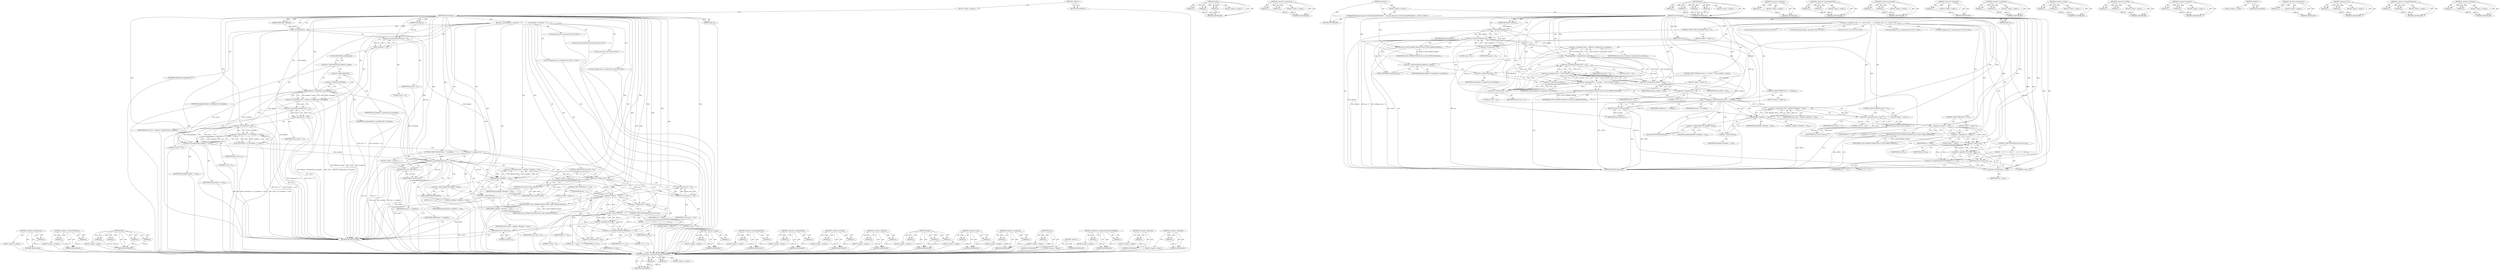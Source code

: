 digraph "&lt;operator&gt;.notEquals" {
vulnerable_195 [label=<(METHOD,&lt;operator&gt;.preIncrement)>];
vulnerable_196 [label=<(PARAM,p1)>];
vulnerable_197 [label=<(BLOCK,&lt;empty&gt;,&lt;empty&gt;)>];
vulnerable_198 [label=<(METHOD_RETURN,ANY)>];
vulnerable_145 [label=<(METHOD,&lt;operator&gt;.indirectFieldAccess)>];
vulnerable_146 [label=<(PARAM,p1)>];
vulnerable_147 [label=<(PARAM,p2)>];
vulnerable_148 [label=<(BLOCK,&lt;empty&gt;,&lt;empty&gt;)>];
vulnerable_149 [label=<(METHOD_RETURN,ANY)>];
vulnerable_169 [label=<(METHOD,Read)>];
vulnerable_170 [label=<(PARAM,p1)>];
vulnerable_171 [label=<(PARAM,p2)>];
vulnerable_172 [label=<(PARAM,p3)>];
vulnerable_173 [label=<(PARAM,p4)>];
vulnerable_174 [label=<(BLOCK,&lt;empty&gt;,&lt;empty&gt;)>];
vulnerable_175 [label=<(METHOD_RETURN,ANY)>];
vulnerable_6 [label=<(METHOD,&lt;global&gt;)<SUB>1</SUB>>];
vulnerable_7 [label=<(BLOCK,&lt;empty&gt;,&lt;empty&gt;)<SUB>1</SUB>>];
vulnerable_8 [label=<(METHOD,GetUIntLength)<SUB>1</SUB>>];
vulnerable_9 [label=<(PARAM,IMkvReader* pReader)<SUB>1</SUB>>];
vulnerable_10 [label=<(PARAM,long long pos)<SUB>1</SUB>>];
vulnerable_11 [label=<(PARAM,long&amp; len)<SUB>2</SUB>>];
vulnerable_12 [label=<(BLOCK,{
  assert(pReader);
  assert(pos &gt;= 0);
 
   l...,{
  assert(pReader);
  assert(pos &gt;= 0);
 
   l...)<SUB>2</SUB>>];
vulnerable_13 [label=<(assert,assert(pReader))<SUB>3</SUB>>];
vulnerable_14 [label=<(IDENTIFIER,pReader,assert(pReader))<SUB>3</SUB>>];
vulnerable_15 [label=<(assert,assert(pos &gt;= 0))<SUB>4</SUB>>];
vulnerable_16 [label=<(&lt;operator&gt;.greaterEqualsThan,pos &gt;= 0)<SUB>4</SUB>>];
vulnerable_17 [label=<(IDENTIFIER,pos,pos &gt;= 0)<SUB>4</SUB>>];
vulnerable_18 [label=<(LITERAL,0,pos &gt;= 0)<SUB>4</SUB>>];
vulnerable_19 [label="<(LOCAL,long long total: long long)<SUB>6</SUB>>"];
vulnerable_20 [label="<(LOCAL,long long available: long long)<SUB>6</SUB>>"];
vulnerable_21 [label="<(LOCAL,int status: int)<SUB>8</SUB>>"];
vulnerable_22 [label=<(&lt;operator&gt;.assignment,status = pReader-&gt;Length(&amp;total, &amp;available))<SUB>8</SUB>>];
vulnerable_23 [label=<(IDENTIFIER,status,status = pReader-&gt;Length(&amp;total, &amp;available))<SUB>8</SUB>>];
vulnerable_24 [label=<(Length,pReader-&gt;Length(&amp;total, &amp;available))<SUB>8</SUB>>];
vulnerable_25 [label=<(&lt;operator&gt;.indirectFieldAccess,pReader-&gt;Length)<SUB>8</SUB>>];
vulnerable_26 [label=<(IDENTIFIER,pReader,pReader-&gt;Length(&amp;total, &amp;available))<SUB>8</SUB>>];
vulnerable_27 [label=<(FIELD_IDENTIFIER,Length,Length)<SUB>8</SUB>>];
vulnerable_28 [label=<(&lt;operator&gt;.addressOf,&amp;total)<SUB>8</SUB>>];
vulnerable_29 [label=<(IDENTIFIER,total,pReader-&gt;Length(&amp;total, &amp;available))<SUB>8</SUB>>];
vulnerable_30 [label=<(&lt;operator&gt;.addressOf,&amp;available)<SUB>8</SUB>>];
vulnerable_31 [label=<(IDENTIFIER,available,pReader-&gt;Length(&amp;total, &amp;available))<SUB>8</SUB>>];
vulnerable_32 [label=<(assert,assert(status &gt;= 0))<SUB>9</SUB>>];
vulnerable_33 [label=<(&lt;operator&gt;.greaterEqualsThan,status &gt;= 0)<SUB>9</SUB>>];
vulnerable_34 [label=<(IDENTIFIER,status,status &gt;= 0)<SUB>9</SUB>>];
vulnerable_35 [label=<(LITERAL,0,status &gt;= 0)<SUB>9</SUB>>];
vulnerable_36 [label=<(assert,assert((total &lt; 0) || (available &lt;= total)))<SUB>10</SUB>>];
vulnerable_37 [label=<(&lt;operator&gt;.logicalOr,(total &lt; 0) || (available &lt;= total))<SUB>10</SUB>>];
vulnerable_38 [label=<(&lt;operator&gt;.lessThan,total &lt; 0)<SUB>10</SUB>>];
vulnerable_39 [label=<(IDENTIFIER,total,total &lt; 0)<SUB>10</SUB>>];
vulnerable_40 [label=<(LITERAL,0,total &lt; 0)<SUB>10</SUB>>];
vulnerable_41 [label=<(&lt;operator&gt;.lessEqualsThan,available &lt;= total)<SUB>10</SUB>>];
vulnerable_42 [label=<(IDENTIFIER,available,available &lt;= total)<SUB>10</SUB>>];
vulnerable_43 [label=<(IDENTIFIER,total,available &lt;= total)<SUB>10</SUB>>];
vulnerable_44 [label=<(&lt;operator&gt;.assignment,len = 1)<SUB>12</SUB>>];
vulnerable_45 [label=<(IDENTIFIER,len,len = 1)<SUB>12</SUB>>];
vulnerable_46 [label=<(LITERAL,1,len = 1)<SUB>12</SUB>>];
vulnerable_47 [label=<(CONTROL_STRUCTURE,IF,if (pos &gt;= available))<SUB>14</SUB>>];
vulnerable_48 [label=<(&lt;operator&gt;.greaterEqualsThan,pos &gt;= available)<SUB>14</SUB>>];
vulnerable_49 [label=<(IDENTIFIER,pos,pos &gt;= available)<SUB>14</SUB>>];
vulnerable_50 [label=<(IDENTIFIER,available,pos &gt;= available)<SUB>14</SUB>>];
vulnerable_51 [label=<(BLOCK,&lt;empty&gt;,&lt;empty&gt;)<SUB>15</SUB>>];
vulnerable_52 [label=<(RETURN,return pos;,return pos;)<SUB>15</SUB>>];
vulnerable_53 [label=<(IDENTIFIER,pos,return pos;)<SUB>15</SUB>>];
vulnerable_54 [label="<(LOCAL,unsigned char b: unsigned char)<SUB>17</SUB>>"];
vulnerable_55 [label=<(&lt;operator&gt;.assignment,status = pReader-&gt;Read(pos, 1, &amp;b))<SUB>20</SUB>>];
vulnerable_56 [label=<(IDENTIFIER,status,status = pReader-&gt;Read(pos, 1, &amp;b))<SUB>20</SUB>>];
vulnerable_57 [label=<(Read,pReader-&gt;Read(pos, 1, &amp;b))<SUB>20</SUB>>];
vulnerable_58 [label=<(&lt;operator&gt;.indirectFieldAccess,pReader-&gt;Read)<SUB>20</SUB>>];
vulnerable_59 [label=<(IDENTIFIER,pReader,pReader-&gt;Read(pos, 1, &amp;b))<SUB>20</SUB>>];
vulnerable_60 [label=<(FIELD_IDENTIFIER,Read,Read)<SUB>20</SUB>>];
vulnerable_61 [label=<(IDENTIFIER,pos,pReader-&gt;Read(pos, 1, &amp;b))<SUB>20</SUB>>];
vulnerable_62 [label=<(LITERAL,1,pReader-&gt;Read(pos, 1, &amp;b))<SUB>20</SUB>>];
vulnerable_63 [label=<(&lt;operator&gt;.addressOf,&amp;b)<SUB>20</SUB>>];
vulnerable_64 [label=<(IDENTIFIER,b,pReader-&gt;Read(pos, 1, &amp;b))<SUB>20</SUB>>];
vulnerable_65 [label=<(CONTROL_STRUCTURE,IF,if (status &lt; 0))<SUB>22</SUB>>];
vulnerable_66 [label=<(&lt;operator&gt;.lessThan,status &lt; 0)<SUB>22</SUB>>];
vulnerable_67 [label=<(IDENTIFIER,status,status &lt; 0)<SUB>22</SUB>>];
vulnerable_68 [label=<(LITERAL,0,status &lt; 0)<SUB>22</SUB>>];
vulnerable_69 [label=<(BLOCK,&lt;empty&gt;,&lt;empty&gt;)<SUB>23</SUB>>];
vulnerable_70 [label=<(RETURN,return status;,return status;)<SUB>23</SUB>>];
vulnerable_71 [label=<(IDENTIFIER,status,return status;)<SUB>23</SUB>>];
vulnerable_72 [label=<(assert,assert(status == 0))<SUB>25</SUB>>];
vulnerable_73 [label=<(&lt;operator&gt;.equals,status == 0)<SUB>25</SUB>>];
vulnerable_74 [label=<(IDENTIFIER,status,status == 0)<SUB>25</SUB>>];
vulnerable_75 [label=<(LITERAL,0,status == 0)<SUB>25</SUB>>];
vulnerable_76 [label=<(CONTROL_STRUCTURE,IF,if (b == 0))<SUB>26</SUB>>];
vulnerable_77 [label=<(&lt;operator&gt;.equals,b == 0)<SUB>26</SUB>>];
vulnerable_78 [label=<(IDENTIFIER,b,b == 0)<SUB>26</SUB>>];
vulnerable_79 [label=<(LITERAL,0,b == 0)<SUB>26</SUB>>];
vulnerable_80 [label=<(BLOCK,&lt;empty&gt;,&lt;empty&gt;)<SUB>27</SUB>>];
vulnerable_81 [label=<(RETURN,return E_FILE_FORMAT_INVALID;,return E_FILE_FORMAT_INVALID;)<SUB>27</SUB>>];
vulnerable_82 [label=<(IDENTIFIER,E_FILE_FORMAT_INVALID,return E_FILE_FORMAT_INVALID;)<SUB>27</SUB>>];
vulnerable_83 [label="<(LOCAL,unsigned char m: unsigned char)<SUB>29</SUB>>"];
vulnerable_84 [label=<(&lt;operator&gt;.assignment,m = 0x80)<SUB>29</SUB>>];
vulnerable_85 [label=<(IDENTIFIER,m,m = 0x80)<SUB>29</SUB>>];
vulnerable_86 [label=<(LITERAL,0x80,m = 0x80)<SUB>29</SUB>>];
vulnerable_87 [label=<(CONTROL_STRUCTURE,WHILE,while (!(b &amp; m)))<SUB>31</SUB>>];
vulnerable_88 [label=<(&lt;operator&gt;.logicalNot,!(b &amp; m))<SUB>31</SUB>>];
vulnerable_89 [label=<(&lt;operator&gt;.and,b &amp; m)<SUB>31</SUB>>];
vulnerable_90 [label=<(IDENTIFIER,b,b &amp; m)<SUB>31</SUB>>];
vulnerable_91 [label=<(IDENTIFIER,m,b &amp; m)<SUB>31</SUB>>];
vulnerable_92 [label=<(BLOCK,{
    m &gt;&gt;= 1;
 ++len;
 },{
    m &gt;&gt;= 1;
 ++len;
 })<SUB>31</SUB>>];
vulnerable_93 [label=<(&lt;operators&gt;.assignmentArithmeticShiftRight,m &gt;&gt;= 1)<SUB>32</SUB>>];
vulnerable_94 [label=<(IDENTIFIER,m,m &gt;&gt;= 1)<SUB>32</SUB>>];
vulnerable_95 [label=<(LITERAL,1,m &gt;&gt;= 1)<SUB>32</SUB>>];
vulnerable_96 [label=<(&lt;operator&gt;.preIncrement,++len)<SUB>33</SUB>>];
vulnerable_97 [label=<(IDENTIFIER,len,++len)<SUB>33</SUB>>];
vulnerable_98 [label=<(RETURN,return 0;,return 0;)<SUB>36</SUB>>];
vulnerable_99 [label=<(LITERAL,0,return 0;)<SUB>36</SUB>>];
vulnerable_100 [label=<(METHOD_RETURN,long long)<SUB>1</SUB>>];
vulnerable_102 [label=<(METHOD_RETURN,ANY)<SUB>1</SUB>>];
vulnerable_176 [label=<(METHOD,&lt;operator&gt;.equals)>];
vulnerable_177 [label=<(PARAM,p1)>];
vulnerable_178 [label=<(PARAM,p2)>];
vulnerable_179 [label=<(BLOCK,&lt;empty&gt;,&lt;empty&gt;)>];
vulnerable_180 [label=<(METHOD_RETURN,ANY)>];
vulnerable_129 [label=<(METHOD,&lt;operator&gt;.greaterEqualsThan)>];
vulnerable_130 [label=<(PARAM,p1)>];
vulnerable_131 [label=<(PARAM,p2)>];
vulnerable_132 [label=<(BLOCK,&lt;empty&gt;,&lt;empty&gt;)>];
vulnerable_133 [label=<(METHOD_RETURN,ANY)>];
vulnerable_164 [label=<(METHOD,&lt;operator&gt;.lessEqualsThan)>];
vulnerable_165 [label=<(PARAM,p1)>];
vulnerable_166 [label=<(PARAM,p2)>];
vulnerable_167 [label=<(BLOCK,&lt;empty&gt;,&lt;empty&gt;)>];
vulnerable_168 [label=<(METHOD_RETURN,ANY)>];
vulnerable_159 [label=<(METHOD,&lt;operator&gt;.lessThan)>];
vulnerable_160 [label=<(PARAM,p1)>];
vulnerable_161 [label=<(PARAM,p2)>];
vulnerable_162 [label=<(BLOCK,&lt;empty&gt;,&lt;empty&gt;)>];
vulnerable_163 [label=<(METHOD_RETURN,ANY)>];
vulnerable_154 [label=<(METHOD,&lt;operator&gt;.logicalOr)>];
vulnerable_155 [label=<(PARAM,p1)>];
vulnerable_156 [label=<(PARAM,p2)>];
vulnerable_157 [label=<(BLOCK,&lt;empty&gt;,&lt;empty&gt;)>];
vulnerable_158 [label=<(METHOD_RETURN,ANY)>];
vulnerable_139 [label=<(METHOD,Length)>];
vulnerable_140 [label=<(PARAM,p1)>];
vulnerable_141 [label=<(PARAM,p2)>];
vulnerable_142 [label=<(PARAM,p3)>];
vulnerable_143 [label=<(BLOCK,&lt;empty&gt;,&lt;empty&gt;)>];
vulnerable_144 [label=<(METHOD_RETURN,ANY)>];
vulnerable_185 [label=<(METHOD,&lt;operator&gt;.and)>];
vulnerable_186 [label=<(PARAM,p1)>];
vulnerable_187 [label=<(PARAM,p2)>];
vulnerable_188 [label=<(BLOCK,&lt;empty&gt;,&lt;empty&gt;)>];
vulnerable_189 [label=<(METHOD_RETURN,ANY)>];
vulnerable_134 [label=<(METHOD,&lt;operator&gt;.assignment)>];
vulnerable_135 [label=<(PARAM,p1)>];
vulnerable_136 [label=<(PARAM,p2)>];
vulnerable_137 [label=<(BLOCK,&lt;empty&gt;,&lt;empty&gt;)>];
vulnerable_138 [label=<(METHOD_RETURN,ANY)>];
vulnerable_125 [label=<(METHOD,assert)>];
vulnerable_126 [label=<(PARAM,p1)>];
vulnerable_127 [label=<(BLOCK,&lt;empty&gt;,&lt;empty&gt;)>];
vulnerable_128 [label=<(METHOD_RETURN,ANY)>];
vulnerable_119 [label=<(METHOD,&lt;global&gt;)<SUB>1</SUB>>];
vulnerable_120 [label=<(BLOCK,&lt;empty&gt;,&lt;empty&gt;)>];
vulnerable_121 [label=<(METHOD_RETURN,ANY)>];
vulnerable_190 [label=<(METHOD,&lt;operators&gt;.assignmentArithmeticShiftRight)>];
vulnerable_191 [label=<(PARAM,p1)>];
vulnerable_192 [label=<(PARAM,p2)>];
vulnerable_193 [label=<(BLOCK,&lt;empty&gt;,&lt;empty&gt;)>];
vulnerable_194 [label=<(METHOD_RETURN,ANY)>];
vulnerable_150 [label=<(METHOD,&lt;operator&gt;.addressOf)>];
vulnerable_151 [label=<(PARAM,p1)>];
vulnerable_152 [label=<(BLOCK,&lt;empty&gt;,&lt;empty&gt;)>];
vulnerable_153 [label=<(METHOD_RETURN,ANY)>];
vulnerable_181 [label=<(METHOD,&lt;operator&gt;.logicalNot)>];
vulnerable_182 [label=<(PARAM,p1)>];
vulnerable_183 [label=<(BLOCK,&lt;empty&gt;,&lt;empty&gt;)>];
vulnerable_184 [label=<(METHOD_RETURN,ANY)>];
fixed_200 [label=<(METHOD,&lt;operators&gt;.assignmentArithmeticShiftRight)>];
fixed_201 [label=<(PARAM,p1)>];
fixed_202 [label=<(PARAM,p2)>];
fixed_203 [label=<(BLOCK,&lt;empty&gt;,&lt;empty&gt;)>];
fixed_204 [label=<(METHOD_RETURN,ANY)>];
fixed_148 [label=<(METHOD,Length)>];
fixed_149 [label=<(PARAM,p1)>];
fixed_150 [label=<(PARAM,p2)>];
fixed_151 [label=<(PARAM,p3)>];
fixed_152 [label=<(BLOCK,&lt;empty&gt;,&lt;empty&gt;)>];
fixed_153 [label=<(METHOD_RETURN,ANY)>];
fixed_173 [label=<(METHOD,&lt;operator&gt;.greaterThan)>];
fixed_174 [label=<(PARAM,p1)>];
fixed_175 [label=<(PARAM,p2)>];
fixed_176 [label=<(BLOCK,&lt;empty&gt;,&lt;empty&gt;)>];
fixed_177 [label=<(METHOD_RETURN,ANY)>];
fixed_6 [label=<(METHOD,&lt;global&gt;)<SUB>1</SUB>>];
fixed_7 [label=<(BLOCK,&lt;empty&gt;,&lt;empty&gt;)<SUB>1</SUB>>];
fixed_8 [label="<(UNKNOWN,long long mkvparser::GetUIntLength(IMkvReader* ...,long long mkvparser::GetUIntLength(IMkvReader* ...)<SUB>1</SUB>>"];
fixed_9 [label=<(METHOD,GetUIntLength)<SUB>12</SUB>>];
fixed_10 [label=<(PARAM,IMkvReader* pReader)<SUB>12</SUB>>];
fixed_11 [label=<(PARAM,long long pos)<SUB>12</SUB>>];
fixed_12 [label=<(PARAM,long&amp; len)<SUB>12</SUB>>];
fixed_13 [label=<(BLOCK,{
  if (!pReader || pos &lt; 0)
    return E_FILE_...,{
  if (!pReader || pos &lt; 0)
    return E_FILE_...)<SUB>12</SUB>>];
fixed_14 [label=<(CONTROL_STRUCTURE,IF,if (!pReader || pos &lt; 0))<SUB>13</SUB>>];
fixed_15 [label=<(&lt;operator&gt;.logicalOr,!pReader || pos &lt; 0)<SUB>13</SUB>>];
fixed_16 [label=<(&lt;operator&gt;.logicalNot,!pReader)<SUB>13</SUB>>];
fixed_17 [label=<(IDENTIFIER,pReader,!pReader)<SUB>13</SUB>>];
fixed_18 [label=<(&lt;operator&gt;.lessThan,pos &lt; 0)<SUB>13</SUB>>];
fixed_19 [label=<(IDENTIFIER,pos,pos &lt; 0)<SUB>13</SUB>>];
fixed_20 [label=<(LITERAL,0,pos &lt; 0)<SUB>13</SUB>>];
fixed_21 [label=<(BLOCK,&lt;empty&gt;,&lt;empty&gt;)<SUB>14</SUB>>];
fixed_22 [label=<(RETURN,return E_FILE_FORMAT_INVALID;,return E_FILE_FORMAT_INVALID;)<SUB>14</SUB>>];
fixed_23 [label=<(IDENTIFIER,E_FILE_FORMAT_INVALID,return E_FILE_FORMAT_INVALID;)<SUB>14</SUB>>];
fixed_24 [label="<(LOCAL,long long total: long long)<SUB>16</SUB>>"];
fixed_25 [label="<(LOCAL,long long available: long long)<SUB>16</SUB>>"];
fixed_26 [label="<(LOCAL,int status: int)<SUB>18</SUB>>"];
fixed_27 [label=<(&lt;operator&gt;.assignment,status = pReader-&gt;Length(&amp;total, &amp;available))<SUB>18</SUB>>];
fixed_28 [label=<(IDENTIFIER,status,status = pReader-&gt;Length(&amp;total, &amp;available))<SUB>18</SUB>>];
fixed_29 [label=<(Length,pReader-&gt;Length(&amp;total, &amp;available))<SUB>18</SUB>>];
fixed_30 [label=<(&lt;operator&gt;.indirectFieldAccess,pReader-&gt;Length)<SUB>18</SUB>>];
fixed_31 [label=<(IDENTIFIER,pReader,pReader-&gt;Length(&amp;total, &amp;available))<SUB>18</SUB>>];
fixed_32 [label=<(FIELD_IDENTIFIER,Length,Length)<SUB>18</SUB>>];
fixed_33 [label=<(&lt;operator&gt;.addressOf,&amp;total)<SUB>18</SUB>>];
fixed_34 [label=<(IDENTIFIER,total,pReader-&gt;Length(&amp;total, &amp;available))<SUB>18</SUB>>];
fixed_35 [label=<(&lt;operator&gt;.addressOf,&amp;available)<SUB>18</SUB>>];
fixed_36 [label=<(IDENTIFIER,available,pReader-&gt;Length(&amp;total, &amp;available))<SUB>18</SUB>>];
fixed_37 [label=<(CONTROL_STRUCTURE,IF,if (status &lt; 0 || (total &gt;= 0 &amp;&amp; available &gt; total)))<SUB>19</SUB>>];
fixed_38 [label=<(&lt;operator&gt;.logicalOr,status &lt; 0 || (total &gt;= 0 &amp;&amp; available &gt; total))<SUB>19</SUB>>];
fixed_39 [label=<(&lt;operator&gt;.lessThan,status &lt; 0)<SUB>19</SUB>>];
fixed_40 [label=<(IDENTIFIER,status,status &lt; 0)<SUB>19</SUB>>];
fixed_41 [label=<(LITERAL,0,status &lt; 0)<SUB>19</SUB>>];
fixed_42 [label=<(&lt;operator&gt;.logicalAnd,total &gt;= 0 &amp;&amp; available &gt; total)<SUB>19</SUB>>];
fixed_43 [label=<(&lt;operator&gt;.greaterEqualsThan,total &gt;= 0)<SUB>19</SUB>>];
fixed_44 [label=<(IDENTIFIER,total,total &gt;= 0)<SUB>19</SUB>>];
fixed_45 [label=<(LITERAL,0,total &gt;= 0)<SUB>19</SUB>>];
fixed_46 [label=<(&lt;operator&gt;.greaterThan,available &gt; total)<SUB>19</SUB>>];
fixed_47 [label=<(IDENTIFIER,available,available &gt; total)<SUB>19</SUB>>];
fixed_48 [label=<(IDENTIFIER,total,available &gt; total)<SUB>19</SUB>>];
fixed_49 [label=<(BLOCK,&lt;empty&gt;,&lt;empty&gt;)<SUB>20</SUB>>];
fixed_50 [label=<(RETURN,return E_FILE_FORMAT_INVALID;,return E_FILE_FORMAT_INVALID;)<SUB>20</SUB>>];
fixed_51 [label=<(IDENTIFIER,E_FILE_FORMAT_INVALID,return E_FILE_FORMAT_INVALID;)<SUB>20</SUB>>];
fixed_52 [label=<(&lt;operator&gt;.assignment,len = 1)<SUB>22</SUB>>];
fixed_53 [label=<(IDENTIFIER,len,len = 1)<SUB>22</SUB>>];
fixed_54 [label=<(LITERAL,1,len = 1)<SUB>22</SUB>>];
fixed_55 [label=<(CONTROL_STRUCTURE,IF,if (pos &gt;= available))<SUB>24</SUB>>];
fixed_56 [label=<(&lt;operator&gt;.greaterEqualsThan,pos &gt;= available)<SUB>24</SUB>>];
fixed_57 [label=<(IDENTIFIER,pos,pos &gt;= available)<SUB>24</SUB>>];
fixed_58 [label=<(IDENTIFIER,available,pos &gt;= available)<SUB>24</SUB>>];
fixed_59 [label=<(BLOCK,&lt;empty&gt;,&lt;empty&gt;)<SUB>25</SUB>>];
fixed_60 [label=<(RETURN,return pos;,return pos;)<SUB>25</SUB>>];
fixed_61 [label=<(IDENTIFIER,pos,return pos;)<SUB>25</SUB>>];
fixed_62 [label="<(LOCAL,unsigned char b: unsigned char)<SUB>27</SUB>>"];
fixed_63 [label=<(&lt;operator&gt;.assignment,status = pReader-&gt;Read(pos, 1, &amp;b))<SUB>30</SUB>>];
fixed_64 [label=<(IDENTIFIER,status,status = pReader-&gt;Read(pos, 1, &amp;b))<SUB>30</SUB>>];
fixed_65 [label=<(Read,pReader-&gt;Read(pos, 1, &amp;b))<SUB>30</SUB>>];
fixed_66 [label=<(&lt;operator&gt;.indirectFieldAccess,pReader-&gt;Read)<SUB>30</SUB>>];
fixed_67 [label=<(IDENTIFIER,pReader,pReader-&gt;Read(pos, 1, &amp;b))<SUB>30</SUB>>];
fixed_68 [label=<(FIELD_IDENTIFIER,Read,Read)<SUB>30</SUB>>];
fixed_69 [label=<(IDENTIFIER,pos,pReader-&gt;Read(pos, 1, &amp;b))<SUB>30</SUB>>];
fixed_70 [label=<(LITERAL,1,pReader-&gt;Read(pos, 1, &amp;b))<SUB>30</SUB>>];
fixed_71 [label=<(&lt;operator&gt;.addressOf,&amp;b)<SUB>30</SUB>>];
fixed_72 [label=<(IDENTIFIER,b,pReader-&gt;Read(pos, 1, &amp;b))<SUB>30</SUB>>];
fixed_73 [label=<(CONTROL_STRUCTURE,IF,if (status != 0))<SUB>32</SUB>>];
fixed_74 [label=<(&lt;operator&gt;.notEquals,status != 0)<SUB>32</SUB>>];
fixed_75 [label=<(IDENTIFIER,status,status != 0)<SUB>32</SUB>>];
fixed_76 [label=<(LITERAL,0,status != 0)<SUB>32</SUB>>];
fixed_77 [label=<(BLOCK,&lt;empty&gt;,&lt;empty&gt;)<SUB>33</SUB>>];
fixed_78 [label=<(RETURN,return status;,return status;)<SUB>33</SUB>>];
fixed_79 [label=<(IDENTIFIER,status,return status;)<SUB>33</SUB>>];
fixed_80 [label=<(CONTROL_STRUCTURE,IF,if (b == 0))<SUB>35</SUB>>];
fixed_81 [label=<(&lt;operator&gt;.equals,b == 0)<SUB>35</SUB>>];
fixed_82 [label=<(IDENTIFIER,b,b == 0)<SUB>35</SUB>>];
fixed_83 [label=<(LITERAL,0,b == 0)<SUB>35</SUB>>];
fixed_84 [label=<(BLOCK,&lt;empty&gt;,&lt;empty&gt;)<SUB>36</SUB>>];
fixed_85 [label=<(RETURN,return E_FILE_FORMAT_INVALID;,return E_FILE_FORMAT_INVALID;)<SUB>36</SUB>>];
fixed_86 [label=<(IDENTIFIER,E_FILE_FORMAT_INVALID,return E_FILE_FORMAT_INVALID;)<SUB>36</SUB>>];
fixed_87 [label="<(LOCAL,unsigned char m: unsigned char)<SUB>38</SUB>>"];
fixed_88 [label=<(&lt;operator&gt;.assignment,m = 0x80)<SUB>38</SUB>>];
fixed_89 [label=<(IDENTIFIER,m,m = 0x80)<SUB>38</SUB>>];
fixed_90 [label=<(LITERAL,0x80,m = 0x80)<SUB>38</SUB>>];
fixed_91 [label=<(CONTROL_STRUCTURE,WHILE,while (!(b &amp; m)))<SUB>40</SUB>>];
fixed_92 [label=<(&lt;operator&gt;.logicalNot,!(b &amp; m))<SUB>40</SUB>>];
fixed_93 [label=<(&lt;operator&gt;.and,b &amp; m)<SUB>40</SUB>>];
fixed_94 [label=<(IDENTIFIER,b,b &amp; m)<SUB>40</SUB>>];
fixed_95 [label=<(IDENTIFIER,m,b &amp; m)<SUB>40</SUB>>];
fixed_96 [label=<(BLOCK,{
    m &gt;&gt;= 1;
 ++len;
 },{
    m &gt;&gt;= 1;
 ++len;
 })<SUB>40</SUB>>];
fixed_97 [label=<(&lt;operators&gt;.assignmentArithmeticShiftRight,m &gt;&gt;= 1)<SUB>41</SUB>>];
fixed_98 [label=<(IDENTIFIER,m,m &gt;&gt;= 1)<SUB>41</SUB>>];
fixed_99 [label=<(LITERAL,1,m &gt;&gt;= 1)<SUB>41</SUB>>];
fixed_100 [label=<(&lt;operator&gt;.preIncrement,++len)<SUB>42</SUB>>];
fixed_101 [label=<(IDENTIFIER,len,++len)<SUB>42</SUB>>];
fixed_102 [label=<(RETURN,return 0;,return 0;)<SUB>45</SUB>>];
fixed_103 [label=<(LITERAL,0,return 0;)<SUB>45</SUB>>];
fixed_104 [label=<(METHOD_RETURN,long long)<SUB>12</SUB>>];
fixed_106 [label=<(METHOD_RETURN,ANY)<SUB>1</SUB>>];
fixed_178 [label=<(METHOD,Read)>];
fixed_179 [label=<(PARAM,p1)>];
fixed_180 [label=<(PARAM,p2)>];
fixed_181 [label=<(PARAM,p3)>];
fixed_182 [label=<(PARAM,p4)>];
fixed_183 [label=<(BLOCK,&lt;empty&gt;,&lt;empty&gt;)>];
fixed_184 [label=<(METHOD_RETURN,ANY)>];
fixed_134 [label=<(METHOD,&lt;operator&gt;.logicalNot)>];
fixed_135 [label=<(PARAM,p1)>];
fixed_136 [label=<(BLOCK,&lt;empty&gt;,&lt;empty&gt;)>];
fixed_137 [label=<(METHOD_RETURN,ANY)>];
fixed_168 [label=<(METHOD,&lt;operator&gt;.greaterEqualsThan)>];
fixed_169 [label=<(PARAM,p1)>];
fixed_170 [label=<(PARAM,p2)>];
fixed_171 [label=<(BLOCK,&lt;empty&gt;,&lt;empty&gt;)>];
fixed_172 [label=<(METHOD_RETURN,ANY)>];
fixed_163 [label=<(METHOD,&lt;operator&gt;.logicalAnd)>];
fixed_164 [label=<(PARAM,p1)>];
fixed_165 [label=<(PARAM,p2)>];
fixed_166 [label=<(BLOCK,&lt;empty&gt;,&lt;empty&gt;)>];
fixed_167 [label=<(METHOD_RETURN,ANY)>];
fixed_159 [label=<(METHOD,&lt;operator&gt;.addressOf)>];
fixed_160 [label=<(PARAM,p1)>];
fixed_161 [label=<(BLOCK,&lt;empty&gt;,&lt;empty&gt;)>];
fixed_162 [label=<(METHOD_RETURN,ANY)>];
fixed_143 [label=<(METHOD,&lt;operator&gt;.assignment)>];
fixed_144 [label=<(PARAM,p1)>];
fixed_145 [label=<(PARAM,p2)>];
fixed_146 [label=<(BLOCK,&lt;empty&gt;,&lt;empty&gt;)>];
fixed_147 [label=<(METHOD_RETURN,ANY)>];
fixed_190 [label=<(METHOD,&lt;operator&gt;.equals)>];
fixed_191 [label=<(PARAM,p1)>];
fixed_192 [label=<(PARAM,p2)>];
fixed_193 [label=<(BLOCK,&lt;empty&gt;,&lt;empty&gt;)>];
fixed_194 [label=<(METHOD_RETURN,ANY)>];
fixed_138 [label=<(METHOD,&lt;operator&gt;.lessThan)>];
fixed_139 [label=<(PARAM,p1)>];
fixed_140 [label=<(PARAM,p2)>];
fixed_141 [label=<(BLOCK,&lt;empty&gt;,&lt;empty&gt;)>];
fixed_142 [label=<(METHOD_RETURN,ANY)>];
fixed_129 [label=<(METHOD,&lt;operator&gt;.logicalOr)>];
fixed_130 [label=<(PARAM,p1)>];
fixed_131 [label=<(PARAM,p2)>];
fixed_132 [label=<(BLOCK,&lt;empty&gt;,&lt;empty&gt;)>];
fixed_133 [label=<(METHOD_RETURN,ANY)>];
fixed_123 [label=<(METHOD,&lt;global&gt;)<SUB>1</SUB>>];
fixed_124 [label=<(BLOCK,&lt;empty&gt;,&lt;empty&gt;)>];
fixed_125 [label=<(METHOD_RETURN,ANY)>];
fixed_205 [label=<(METHOD,&lt;operator&gt;.preIncrement)>];
fixed_206 [label=<(PARAM,p1)>];
fixed_207 [label=<(BLOCK,&lt;empty&gt;,&lt;empty&gt;)>];
fixed_208 [label=<(METHOD_RETURN,ANY)>];
fixed_195 [label=<(METHOD,&lt;operator&gt;.and)>];
fixed_196 [label=<(PARAM,p1)>];
fixed_197 [label=<(PARAM,p2)>];
fixed_198 [label=<(BLOCK,&lt;empty&gt;,&lt;empty&gt;)>];
fixed_199 [label=<(METHOD_RETURN,ANY)>];
fixed_154 [label=<(METHOD,&lt;operator&gt;.indirectFieldAccess)>];
fixed_155 [label=<(PARAM,p1)>];
fixed_156 [label=<(PARAM,p2)>];
fixed_157 [label=<(BLOCK,&lt;empty&gt;,&lt;empty&gt;)>];
fixed_158 [label=<(METHOD_RETURN,ANY)>];
fixed_185 [label=<(METHOD,&lt;operator&gt;.notEquals)>];
fixed_186 [label=<(PARAM,p1)>];
fixed_187 [label=<(PARAM,p2)>];
fixed_188 [label=<(BLOCK,&lt;empty&gt;,&lt;empty&gt;)>];
fixed_189 [label=<(METHOD_RETURN,ANY)>];
vulnerable_195 -> vulnerable_196  [key=0, label="AST: "];
vulnerable_195 -> vulnerable_196  [key=1, label="DDG: "];
vulnerable_195 -> vulnerable_197  [key=0, label="AST: "];
vulnerable_195 -> vulnerable_198  [key=0, label="AST: "];
vulnerable_195 -> vulnerable_198  [key=1, label="CFG: "];
vulnerable_196 -> vulnerable_198  [key=0, label="DDG: p1"];
vulnerable_197 -> fixed_200  [key=0];
vulnerable_198 -> fixed_200  [key=0];
vulnerable_145 -> vulnerable_146  [key=0, label="AST: "];
vulnerable_145 -> vulnerable_146  [key=1, label="DDG: "];
vulnerable_145 -> vulnerable_148  [key=0, label="AST: "];
vulnerable_145 -> vulnerable_147  [key=0, label="AST: "];
vulnerable_145 -> vulnerable_147  [key=1, label="DDG: "];
vulnerable_145 -> vulnerable_149  [key=0, label="AST: "];
vulnerable_145 -> vulnerable_149  [key=1, label="CFG: "];
vulnerable_146 -> vulnerable_149  [key=0, label="DDG: p1"];
vulnerable_147 -> vulnerable_149  [key=0, label="DDG: p2"];
vulnerable_148 -> fixed_200  [key=0];
vulnerable_149 -> fixed_200  [key=0];
vulnerable_169 -> vulnerable_170  [key=0, label="AST: "];
vulnerable_169 -> vulnerable_170  [key=1, label="DDG: "];
vulnerable_169 -> vulnerable_174  [key=0, label="AST: "];
vulnerable_169 -> vulnerable_171  [key=0, label="AST: "];
vulnerable_169 -> vulnerable_171  [key=1, label="DDG: "];
vulnerable_169 -> vulnerable_175  [key=0, label="AST: "];
vulnerable_169 -> vulnerable_175  [key=1, label="CFG: "];
vulnerable_169 -> vulnerable_172  [key=0, label="AST: "];
vulnerable_169 -> vulnerable_172  [key=1, label="DDG: "];
vulnerable_169 -> vulnerable_173  [key=0, label="AST: "];
vulnerable_169 -> vulnerable_173  [key=1, label="DDG: "];
vulnerable_170 -> vulnerable_175  [key=0, label="DDG: p1"];
vulnerable_171 -> vulnerable_175  [key=0, label="DDG: p2"];
vulnerable_172 -> vulnerable_175  [key=0, label="DDG: p3"];
vulnerable_173 -> vulnerable_175  [key=0, label="DDG: p4"];
vulnerable_174 -> fixed_200  [key=0];
vulnerable_175 -> fixed_200  [key=0];
vulnerable_6 -> vulnerable_7  [key=0, label="AST: "];
vulnerable_6 -> vulnerable_102  [key=0, label="AST: "];
vulnerable_6 -> vulnerable_102  [key=1, label="CFG: "];
vulnerable_7 -> vulnerable_8  [key=0, label="AST: "];
vulnerable_8 -> vulnerable_9  [key=0, label="AST: "];
vulnerable_8 -> vulnerable_9  [key=1, label="DDG: "];
vulnerable_8 -> vulnerable_10  [key=0, label="AST: "];
vulnerable_8 -> vulnerable_10  [key=1, label="DDG: "];
vulnerable_8 -> vulnerable_11  [key=0, label="AST: "];
vulnerable_8 -> vulnerable_11  [key=1, label="DDG: "];
vulnerable_8 -> vulnerable_12  [key=0, label="AST: "];
vulnerable_8 -> vulnerable_100  [key=0, label="AST: "];
vulnerable_8 -> vulnerable_13  [key=0, label="CFG: "];
vulnerable_8 -> vulnerable_13  [key=1, label="DDG: "];
vulnerable_8 -> vulnerable_44  [key=0, label="DDG: "];
vulnerable_8 -> vulnerable_84  [key=0, label="DDG: "];
vulnerable_8 -> vulnerable_98  [key=0, label="DDG: "];
vulnerable_8 -> vulnerable_99  [key=0, label="DDG: "];
vulnerable_8 -> vulnerable_16  [key=0, label="DDG: "];
vulnerable_8 -> vulnerable_24  [key=0, label="DDG: "];
vulnerable_8 -> vulnerable_33  [key=0, label="DDG: "];
vulnerable_8 -> vulnerable_48  [key=0, label="DDG: "];
vulnerable_8 -> vulnerable_57  [key=0, label="DDG: "];
vulnerable_8 -> vulnerable_66  [key=0, label="DDG: "];
vulnerable_8 -> vulnerable_73  [key=0, label="DDG: "];
vulnerable_8 -> vulnerable_77  [key=0, label="DDG: "];
vulnerable_8 -> vulnerable_81  [key=0, label="DDG: "];
vulnerable_8 -> vulnerable_93  [key=0, label="DDG: "];
vulnerable_8 -> vulnerable_38  [key=0, label="DDG: "];
vulnerable_8 -> vulnerable_41  [key=0, label="DDG: "];
vulnerable_8 -> vulnerable_53  [key=0, label="DDG: "];
vulnerable_8 -> vulnerable_71  [key=0, label="DDG: "];
vulnerable_8 -> vulnerable_82  [key=0, label="DDG: "];
vulnerable_8 -> vulnerable_89  [key=0, label="DDG: "];
vulnerable_8 -> vulnerable_96  [key=0, label="DDG: "];
vulnerable_9 -> vulnerable_13  [key=0, label="DDG: pReader"];
vulnerable_10 -> vulnerable_16  [key=0, label="DDG: pos"];
vulnerable_11 -> fixed_200  [key=0];
vulnerable_12 -> vulnerable_13  [key=0, label="AST: "];
vulnerable_12 -> vulnerable_15  [key=0, label="AST: "];
vulnerable_12 -> vulnerable_19  [key=0, label="AST: "];
vulnerable_12 -> vulnerable_20  [key=0, label="AST: "];
vulnerable_12 -> vulnerable_21  [key=0, label="AST: "];
vulnerable_12 -> vulnerable_22  [key=0, label="AST: "];
vulnerable_12 -> vulnerable_32  [key=0, label="AST: "];
vulnerable_12 -> vulnerable_36  [key=0, label="AST: "];
vulnerable_12 -> vulnerable_44  [key=0, label="AST: "];
vulnerable_12 -> vulnerable_47  [key=0, label="AST: "];
vulnerable_12 -> vulnerable_54  [key=0, label="AST: "];
vulnerable_12 -> vulnerable_55  [key=0, label="AST: "];
vulnerable_12 -> vulnerable_65  [key=0, label="AST: "];
vulnerable_12 -> vulnerable_72  [key=0, label="AST: "];
vulnerable_12 -> vulnerable_76  [key=0, label="AST: "];
vulnerable_12 -> vulnerable_83  [key=0, label="AST: "];
vulnerable_12 -> vulnerable_84  [key=0, label="AST: "];
vulnerable_12 -> vulnerable_87  [key=0, label="AST: "];
vulnerable_12 -> vulnerable_98  [key=0, label="AST: "];
vulnerable_13 -> vulnerable_14  [key=0, label="AST: "];
vulnerable_13 -> vulnerable_16  [key=0, label="CFG: "];
vulnerable_13 -> vulnerable_100  [key=0, label="DDG: pReader"];
vulnerable_13 -> vulnerable_100  [key=1, label="DDG: assert(pReader)"];
vulnerable_13 -> vulnerable_24  [key=0, label="DDG: pReader"];
vulnerable_13 -> vulnerable_57  [key=0, label="DDG: pReader"];
vulnerable_14 -> fixed_200  [key=0];
vulnerable_15 -> vulnerable_16  [key=0, label="AST: "];
vulnerable_15 -> vulnerable_27  [key=0, label="CFG: "];
vulnerable_15 -> vulnerable_100  [key=0, label="DDG: pos &gt;= 0"];
vulnerable_15 -> vulnerable_100  [key=1, label="DDG: assert(pos &gt;= 0)"];
vulnerable_16 -> vulnerable_17  [key=0, label="AST: "];
vulnerable_16 -> vulnerable_18  [key=0, label="AST: "];
vulnerable_16 -> vulnerable_15  [key=0, label="CFG: "];
vulnerable_16 -> vulnerable_15  [key=1, label="DDG: pos"];
vulnerable_16 -> vulnerable_15  [key=2, label="DDG: 0"];
vulnerable_16 -> vulnerable_48  [key=0, label="DDG: pos"];
vulnerable_17 -> fixed_200  [key=0];
vulnerable_18 -> fixed_200  [key=0];
vulnerable_19 -> fixed_200  [key=0];
vulnerable_20 -> fixed_200  [key=0];
vulnerable_21 -> fixed_200  [key=0];
vulnerable_22 -> vulnerable_23  [key=0, label="AST: "];
vulnerable_22 -> vulnerable_24  [key=0, label="AST: "];
vulnerable_22 -> vulnerable_33  [key=0, label="CFG: "];
vulnerable_22 -> vulnerable_33  [key=1, label="DDG: status"];
vulnerable_22 -> vulnerable_100  [key=0, label="DDG: pReader-&gt;Length(&amp;total, &amp;available)"];
vulnerable_22 -> vulnerable_100  [key=1, label="DDG: status = pReader-&gt;Length(&amp;total, &amp;available)"];
vulnerable_23 -> fixed_200  [key=0];
vulnerable_24 -> vulnerable_25  [key=0, label="AST: "];
vulnerable_24 -> vulnerable_28  [key=0, label="AST: "];
vulnerable_24 -> vulnerable_30  [key=0, label="AST: "];
vulnerable_24 -> vulnerable_22  [key=0, label="CFG: "];
vulnerable_24 -> vulnerable_22  [key=1, label="DDG: pReader-&gt;Length"];
vulnerable_24 -> vulnerable_22  [key=2, label="DDG: &amp;total"];
vulnerable_24 -> vulnerable_22  [key=3, label="DDG: &amp;available"];
vulnerable_24 -> vulnerable_100  [key=0, label="DDG: pReader-&gt;Length"];
vulnerable_24 -> vulnerable_100  [key=1, label="DDG: &amp;total"];
vulnerable_24 -> vulnerable_100  [key=2, label="DDG: &amp;available"];
vulnerable_24 -> vulnerable_48  [key=0, label="DDG: &amp;available"];
vulnerable_24 -> vulnerable_38  [key=0, label="DDG: &amp;total"];
vulnerable_24 -> vulnerable_41  [key=0, label="DDG: &amp;available"];
vulnerable_24 -> vulnerable_41  [key=1, label="DDG: &amp;total"];
vulnerable_25 -> vulnerable_26  [key=0, label="AST: "];
vulnerable_25 -> vulnerable_27  [key=0, label="AST: "];
vulnerable_25 -> vulnerable_28  [key=0, label="CFG: "];
vulnerable_26 -> fixed_200  [key=0];
vulnerable_27 -> vulnerable_25  [key=0, label="CFG: "];
vulnerable_28 -> vulnerable_29  [key=0, label="AST: "];
vulnerable_28 -> vulnerable_30  [key=0, label="CFG: "];
vulnerable_29 -> fixed_200  [key=0];
vulnerable_30 -> vulnerable_31  [key=0, label="AST: "];
vulnerable_30 -> vulnerable_24  [key=0, label="CFG: "];
vulnerable_31 -> fixed_200  [key=0];
vulnerable_32 -> vulnerable_33  [key=0, label="AST: "];
vulnerable_32 -> vulnerable_38  [key=0, label="CFG: "];
vulnerable_32 -> vulnerable_100  [key=0, label="DDG: status &gt;= 0"];
vulnerable_32 -> vulnerable_100  [key=1, label="DDG: assert(status &gt;= 0)"];
vulnerable_33 -> vulnerable_34  [key=0, label="AST: "];
vulnerable_33 -> vulnerable_35  [key=0, label="AST: "];
vulnerable_33 -> vulnerable_32  [key=0, label="CFG: "];
vulnerable_33 -> vulnerable_32  [key=1, label="DDG: status"];
vulnerable_33 -> vulnerable_32  [key=2, label="DDG: 0"];
vulnerable_33 -> vulnerable_100  [key=0, label="DDG: status"];
vulnerable_34 -> fixed_200  [key=0];
vulnerable_35 -> fixed_200  [key=0];
vulnerable_36 -> vulnerable_37  [key=0, label="AST: "];
vulnerable_36 -> vulnerable_44  [key=0, label="CFG: "];
vulnerable_36 -> vulnerable_100  [key=0, label="DDG: (total &lt; 0) || (available &lt;= total)"];
vulnerable_36 -> vulnerable_100  [key=1, label="DDG: assert((total &lt; 0) || (available &lt;= total))"];
vulnerable_37 -> vulnerable_38  [key=0, label="AST: "];
vulnerable_37 -> vulnerable_41  [key=0, label="AST: "];
vulnerable_37 -> vulnerable_36  [key=0, label="CFG: "];
vulnerable_37 -> vulnerable_36  [key=1, label="DDG: total &lt; 0"];
vulnerable_37 -> vulnerable_36  [key=2, label="DDG: available &lt;= total"];
vulnerable_37 -> vulnerable_100  [key=0, label="DDG: total &lt; 0"];
vulnerable_37 -> vulnerable_100  [key=1, label="DDG: available &lt;= total"];
vulnerable_38 -> vulnerable_39  [key=0, label="AST: "];
vulnerable_38 -> vulnerable_40  [key=0, label="AST: "];
vulnerable_38 -> vulnerable_37  [key=0, label="CFG: "];
vulnerable_38 -> vulnerable_37  [key=1, label="DDG: total"];
vulnerable_38 -> vulnerable_37  [key=2, label="DDG: 0"];
vulnerable_38 -> vulnerable_41  [key=0, label="CFG: "];
vulnerable_38 -> vulnerable_41  [key=1, label="DDG: total"];
vulnerable_38 -> vulnerable_41  [key=2, label="CDG: "];
vulnerable_38 -> vulnerable_100  [key=0, label="DDG: total"];
vulnerable_39 -> fixed_200  [key=0];
vulnerable_40 -> fixed_200  [key=0];
vulnerable_41 -> vulnerable_42  [key=0, label="AST: "];
vulnerable_41 -> vulnerable_43  [key=0, label="AST: "];
vulnerable_41 -> vulnerable_37  [key=0, label="CFG: "];
vulnerable_41 -> vulnerable_37  [key=1, label="DDG: available"];
vulnerable_41 -> vulnerable_37  [key=2, label="DDG: total"];
vulnerable_41 -> vulnerable_100  [key=0, label="DDG: total"];
vulnerable_41 -> vulnerable_48  [key=0, label="DDG: available"];
vulnerable_42 -> fixed_200  [key=0];
vulnerable_43 -> fixed_200  [key=0];
vulnerable_44 -> vulnerable_45  [key=0, label="AST: "];
vulnerable_44 -> vulnerable_46  [key=0, label="AST: "];
vulnerable_44 -> vulnerable_48  [key=0, label="CFG: "];
vulnerable_44 -> vulnerable_100  [key=0, label="DDG: len"];
vulnerable_44 -> vulnerable_100  [key=1, label="DDG: len = 1"];
vulnerable_44 -> vulnerable_96  [key=0, label="DDG: len"];
vulnerable_45 -> fixed_200  [key=0];
vulnerable_46 -> fixed_200  [key=0];
vulnerable_47 -> vulnerable_48  [key=0, label="AST: "];
vulnerable_47 -> vulnerable_51  [key=0, label="AST: "];
vulnerable_48 -> vulnerable_49  [key=0, label="AST: "];
vulnerable_48 -> vulnerable_50  [key=0, label="AST: "];
vulnerable_48 -> vulnerable_52  [key=0, label="CFG: "];
vulnerable_48 -> vulnerable_52  [key=1, label="CDG: "];
vulnerable_48 -> vulnerable_60  [key=0, label="CFG: "];
vulnerable_48 -> vulnerable_60  [key=1, label="CDG: "];
vulnerable_48 -> vulnerable_100  [key=0, label="DDG: pos"];
vulnerable_48 -> vulnerable_100  [key=1, label="DDG: available"];
vulnerable_48 -> vulnerable_100  [key=2, label="DDG: pos &gt;= available"];
vulnerable_48 -> vulnerable_57  [key=0, label="DDG: pos"];
vulnerable_48 -> vulnerable_57  [key=1, label="CDG: "];
vulnerable_48 -> vulnerable_53  [key=0, label="DDG: pos"];
vulnerable_48 -> vulnerable_58  [key=0, label="CDG: "];
vulnerable_48 -> vulnerable_66  [key=0, label="CDG: "];
vulnerable_48 -> vulnerable_63  [key=0, label="CDG: "];
vulnerable_48 -> vulnerable_55  [key=0, label="CDG: "];
vulnerable_49 -> fixed_200  [key=0];
vulnerable_50 -> fixed_200  [key=0];
vulnerable_51 -> vulnerable_52  [key=0, label="AST: "];
vulnerable_52 -> vulnerable_53  [key=0, label="AST: "];
vulnerable_52 -> vulnerable_100  [key=0, label="CFG: "];
vulnerable_52 -> vulnerable_100  [key=1, label="DDG: &lt;RET&gt;"];
vulnerable_53 -> vulnerable_52  [key=0, label="DDG: pos"];
vulnerable_54 -> fixed_200  [key=0];
vulnerable_55 -> vulnerable_56  [key=0, label="AST: "];
vulnerable_55 -> vulnerable_57  [key=0, label="AST: "];
vulnerable_55 -> vulnerable_66  [key=0, label="CFG: "];
vulnerable_55 -> vulnerable_66  [key=1, label="DDG: status"];
vulnerable_56 -> fixed_200  [key=0];
vulnerable_57 -> vulnerable_58  [key=0, label="AST: "];
vulnerable_57 -> vulnerable_61  [key=0, label="AST: "];
vulnerable_57 -> vulnerable_62  [key=0, label="AST: "];
vulnerable_57 -> vulnerable_63  [key=0, label="AST: "];
vulnerable_57 -> vulnerable_55  [key=0, label="CFG: "];
vulnerable_57 -> vulnerable_55  [key=1, label="DDG: pReader-&gt;Read"];
vulnerable_57 -> vulnerable_55  [key=2, label="DDG: pos"];
vulnerable_57 -> vulnerable_55  [key=3, label="DDG: 1"];
vulnerable_57 -> vulnerable_55  [key=4, label="DDG: &amp;b"];
vulnerable_57 -> vulnerable_77  [key=0, label="DDG: &amp;b"];
vulnerable_57 -> vulnerable_89  [key=0, label="DDG: &amp;b"];
vulnerable_58 -> vulnerable_59  [key=0, label="AST: "];
vulnerable_58 -> vulnerable_60  [key=0, label="AST: "];
vulnerable_58 -> vulnerable_63  [key=0, label="CFG: "];
vulnerable_59 -> fixed_200  [key=0];
vulnerable_60 -> vulnerable_58  [key=0, label="CFG: "];
vulnerable_61 -> fixed_200  [key=0];
vulnerable_62 -> fixed_200  [key=0];
vulnerable_63 -> vulnerable_64  [key=0, label="AST: "];
vulnerable_63 -> vulnerable_57  [key=0, label="CFG: "];
vulnerable_64 -> fixed_200  [key=0];
vulnerable_65 -> vulnerable_66  [key=0, label="AST: "];
vulnerable_65 -> vulnerable_69  [key=0, label="AST: "];
vulnerable_66 -> vulnerable_67  [key=0, label="AST: "];
vulnerable_66 -> vulnerable_68  [key=0, label="AST: "];
vulnerable_66 -> vulnerable_70  [key=0, label="CFG: "];
vulnerable_66 -> vulnerable_70  [key=1, label="CDG: "];
vulnerable_66 -> vulnerable_73  [key=0, label="CFG: "];
vulnerable_66 -> vulnerable_73  [key=1, label="DDG: status"];
vulnerable_66 -> vulnerable_73  [key=2, label="CDG: "];
vulnerable_66 -> vulnerable_71  [key=0, label="DDG: status"];
vulnerable_66 -> vulnerable_77  [key=0, label="CDG: "];
vulnerable_66 -> vulnerable_72  [key=0, label="CDG: "];
vulnerable_67 -> fixed_200  [key=0];
vulnerable_68 -> fixed_200  [key=0];
vulnerable_69 -> vulnerable_70  [key=0, label="AST: "];
vulnerable_70 -> vulnerable_71  [key=0, label="AST: "];
vulnerable_70 -> vulnerable_100  [key=0, label="CFG: "];
vulnerable_70 -> vulnerable_100  [key=1, label="DDG: &lt;RET&gt;"];
vulnerable_71 -> vulnerable_70  [key=0, label="DDG: status"];
vulnerable_72 -> vulnerable_73  [key=0, label="AST: "];
vulnerable_72 -> vulnerable_77  [key=0, label="CFG: "];
vulnerable_73 -> vulnerable_74  [key=0, label="AST: "];
vulnerable_73 -> vulnerable_75  [key=0, label="AST: "];
vulnerable_73 -> vulnerable_72  [key=0, label="CFG: "];
vulnerable_73 -> vulnerable_72  [key=1, label="DDG: status"];
vulnerable_73 -> vulnerable_72  [key=2, label="DDG: 0"];
vulnerable_74 -> fixed_200  [key=0];
vulnerable_75 -> fixed_200  [key=0];
vulnerable_76 -> vulnerable_77  [key=0, label="AST: "];
vulnerable_76 -> vulnerable_80  [key=0, label="AST: "];
vulnerable_77 -> vulnerable_78  [key=0, label="AST: "];
vulnerable_77 -> vulnerable_79  [key=0, label="AST: "];
vulnerable_77 -> vulnerable_81  [key=0, label="CFG: "];
vulnerable_77 -> vulnerable_81  [key=1, label="CDG: "];
vulnerable_77 -> vulnerable_84  [key=0, label="CFG: "];
vulnerable_77 -> vulnerable_84  [key=1, label="CDG: "];
vulnerable_77 -> vulnerable_89  [key=0, label="DDG: b"];
vulnerable_77 -> vulnerable_89  [key=1, label="CDG: "];
vulnerable_77 -> vulnerable_98  [key=0, label="CDG: "];
vulnerable_77 -> vulnerable_88  [key=0, label="CDG: "];
vulnerable_78 -> fixed_200  [key=0];
vulnerable_79 -> fixed_200  [key=0];
vulnerable_80 -> vulnerable_81  [key=0, label="AST: "];
vulnerable_81 -> vulnerable_82  [key=0, label="AST: "];
vulnerable_81 -> vulnerable_100  [key=0, label="CFG: "];
vulnerable_81 -> vulnerable_100  [key=1, label="DDG: &lt;RET&gt;"];
vulnerable_82 -> vulnerable_81  [key=0, label="DDG: E_FILE_FORMAT_INVALID"];
vulnerable_83 -> fixed_200  [key=0];
vulnerable_84 -> vulnerable_85  [key=0, label="AST: "];
vulnerable_84 -> vulnerable_86  [key=0, label="AST: "];
vulnerable_84 -> vulnerable_89  [key=0, label="CFG: "];
vulnerable_84 -> vulnerable_89  [key=1, label="DDG: m"];
vulnerable_85 -> fixed_200  [key=0];
vulnerable_86 -> fixed_200  [key=0];
vulnerable_87 -> vulnerable_88  [key=0, label="AST: "];
vulnerable_87 -> vulnerable_92  [key=0, label="AST: "];
vulnerable_88 -> vulnerable_89  [key=0, label="AST: "];
vulnerable_88 -> vulnerable_89  [key=1, label="CDG: "];
vulnerable_88 -> vulnerable_93  [key=0, label="CFG: "];
vulnerable_88 -> vulnerable_93  [key=1, label="CDG: "];
vulnerable_88 -> vulnerable_98  [key=0, label="CFG: "];
vulnerable_88 -> vulnerable_96  [key=0, label="CDG: "];
vulnerable_88 -> vulnerable_88  [key=0, label="CDG: "];
vulnerable_89 -> vulnerable_90  [key=0, label="AST: "];
vulnerable_89 -> vulnerable_91  [key=0, label="AST: "];
vulnerable_89 -> vulnerable_88  [key=0, label="CFG: "];
vulnerable_89 -> vulnerable_88  [key=1, label="DDG: b"];
vulnerable_89 -> vulnerable_88  [key=2, label="DDG: m"];
vulnerable_89 -> vulnerable_93  [key=0, label="DDG: m"];
vulnerable_90 -> fixed_200  [key=0];
vulnerable_91 -> fixed_200  [key=0];
vulnerable_92 -> vulnerable_93  [key=0, label="AST: "];
vulnerable_92 -> vulnerable_96  [key=0, label="AST: "];
vulnerable_93 -> vulnerable_94  [key=0, label="AST: "];
vulnerable_93 -> vulnerable_95  [key=0, label="AST: "];
vulnerable_93 -> vulnerable_96  [key=0, label="CFG: "];
vulnerable_93 -> vulnerable_89  [key=0, label="DDG: m"];
vulnerable_94 -> fixed_200  [key=0];
vulnerable_95 -> fixed_200  [key=0];
vulnerable_96 -> vulnerable_97  [key=0, label="AST: "];
vulnerable_96 -> vulnerable_89  [key=0, label="CFG: "];
vulnerable_97 -> fixed_200  [key=0];
vulnerable_98 -> vulnerable_99  [key=0, label="AST: "];
vulnerable_98 -> vulnerable_100  [key=0, label="CFG: "];
vulnerable_98 -> vulnerable_100  [key=1, label="DDG: &lt;RET&gt;"];
vulnerable_99 -> vulnerable_98  [key=0, label="DDG: 0"];
vulnerable_100 -> fixed_200  [key=0];
vulnerable_102 -> fixed_200  [key=0];
vulnerable_176 -> vulnerable_177  [key=0, label="AST: "];
vulnerable_176 -> vulnerable_177  [key=1, label="DDG: "];
vulnerable_176 -> vulnerable_179  [key=0, label="AST: "];
vulnerable_176 -> vulnerable_178  [key=0, label="AST: "];
vulnerable_176 -> vulnerable_178  [key=1, label="DDG: "];
vulnerable_176 -> vulnerable_180  [key=0, label="AST: "];
vulnerable_176 -> vulnerable_180  [key=1, label="CFG: "];
vulnerable_177 -> vulnerable_180  [key=0, label="DDG: p1"];
vulnerable_178 -> vulnerable_180  [key=0, label="DDG: p2"];
vulnerable_179 -> fixed_200  [key=0];
vulnerable_180 -> fixed_200  [key=0];
vulnerable_129 -> vulnerable_130  [key=0, label="AST: "];
vulnerable_129 -> vulnerable_130  [key=1, label="DDG: "];
vulnerable_129 -> vulnerable_132  [key=0, label="AST: "];
vulnerable_129 -> vulnerable_131  [key=0, label="AST: "];
vulnerable_129 -> vulnerable_131  [key=1, label="DDG: "];
vulnerable_129 -> vulnerable_133  [key=0, label="AST: "];
vulnerable_129 -> vulnerable_133  [key=1, label="CFG: "];
vulnerable_130 -> vulnerable_133  [key=0, label="DDG: p1"];
vulnerable_131 -> vulnerable_133  [key=0, label="DDG: p2"];
vulnerable_132 -> fixed_200  [key=0];
vulnerable_133 -> fixed_200  [key=0];
vulnerable_164 -> vulnerable_165  [key=0, label="AST: "];
vulnerable_164 -> vulnerable_165  [key=1, label="DDG: "];
vulnerable_164 -> vulnerable_167  [key=0, label="AST: "];
vulnerable_164 -> vulnerable_166  [key=0, label="AST: "];
vulnerable_164 -> vulnerable_166  [key=1, label="DDG: "];
vulnerable_164 -> vulnerable_168  [key=0, label="AST: "];
vulnerable_164 -> vulnerable_168  [key=1, label="CFG: "];
vulnerable_165 -> vulnerable_168  [key=0, label="DDG: p1"];
vulnerable_166 -> vulnerable_168  [key=0, label="DDG: p2"];
vulnerable_167 -> fixed_200  [key=0];
vulnerable_168 -> fixed_200  [key=0];
vulnerable_159 -> vulnerable_160  [key=0, label="AST: "];
vulnerable_159 -> vulnerable_160  [key=1, label="DDG: "];
vulnerable_159 -> vulnerable_162  [key=0, label="AST: "];
vulnerable_159 -> vulnerable_161  [key=0, label="AST: "];
vulnerable_159 -> vulnerable_161  [key=1, label="DDG: "];
vulnerable_159 -> vulnerable_163  [key=0, label="AST: "];
vulnerable_159 -> vulnerable_163  [key=1, label="CFG: "];
vulnerable_160 -> vulnerable_163  [key=0, label="DDG: p1"];
vulnerable_161 -> vulnerable_163  [key=0, label="DDG: p2"];
vulnerable_162 -> fixed_200  [key=0];
vulnerable_163 -> fixed_200  [key=0];
vulnerable_154 -> vulnerable_155  [key=0, label="AST: "];
vulnerable_154 -> vulnerable_155  [key=1, label="DDG: "];
vulnerable_154 -> vulnerable_157  [key=0, label="AST: "];
vulnerable_154 -> vulnerable_156  [key=0, label="AST: "];
vulnerable_154 -> vulnerable_156  [key=1, label="DDG: "];
vulnerable_154 -> vulnerable_158  [key=0, label="AST: "];
vulnerable_154 -> vulnerable_158  [key=1, label="CFG: "];
vulnerable_155 -> vulnerable_158  [key=0, label="DDG: p1"];
vulnerable_156 -> vulnerable_158  [key=0, label="DDG: p2"];
vulnerable_157 -> fixed_200  [key=0];
vulnerable_158 -> fixed_200  [key=0];
vulnerable_139 -> vulnerable_140  [key=0, label="AST: "];
vulnerable_139 -> vulnerable_140  [key=1, label="DDG: "];
vulnerable_139 -> vulnerable_143  [key=0, label="AST: "];
vulnerable_139 -> vulnerable_141  [key=0, label="AST: "];
vulnerable_139 -> vulnerable_141  [key=1, label="DDG: "];
vulnerable_139 -> vulnerable_144  [key=0, label="AST: "];
vulnerable_139 -> vulnerable_144  [key=1, label="CFG: "];
vulnerable_139 -> vulnerable_142  [key=0, label="AST: "];
vulnerable_139 -> vulnerable_142  [key=1, label="DDG: "];
vulnerable_140 -> vulnerable_144  [key=0, label="DDG: p1"];
vulnerable_141 -> vulnerable_144  [key=0, label="DDG: p2"];
vulnerable_142 -> vulnerable_144  [key=0, label="DDG: p3"];
vulnerable_143 -> fixed_200  [key=0];
vulnerable_144 -> fixed_200  [key=0];
vulnerable_185 -> vulnerable_186  [key=0, label="AST: "];
vulnerable_185 -> vulnerable_186  [key=1, label="DDG: "];
vulnerable_185 -> vulnerable_188  [key=0, label="AST: "];
vulnerable_185 -> vulnerable_187  [key=0, label="AST: "];
vulnerable_185 -> vulnerable_187  [key=1, label="DDG: "];
vulnerable_185 -> vulnerable_189  [key=0, label="AST: "];
vulnerable_185 -> vulnerable_189  [key=1, label="CFG: "];
vulnerable_186 -> vulnerable_189  [key=0, label="DDG: p1"];
vulnerable_187 -> vulnerable_189  [key=0, label="DDG: p2"];
vulnerable_188 -> fixed_200  [key=0];
vulnerable_189 -> fixed_200  [key=0];
vulnerable_134 -> vulnerable_135  [key=0, label="AST: "];
vulnerable_134 -> vulnerable_135  [key=1, label="DDG: "];
vulnerable_134 -> vulnerable_137  [key=0, label="AST: "];
vulnerable_134 -> vulnerable_136  [key=0, label="AST: "];
vulnerable_134 -> vulnerable_136  [key=1, label="DDG: "];
vulnerable_134 -> vulnerable_138  [key=0, label="AST: "];
vulnerable_134 -> vulnerable_138  [key=1, label="CFG: "];
vulnerable_135 -> vulnerable_138  [key=0, label="DDG: p1"];
vulnerable_136 -> vulnerable_138  [key=0, label="DDG: p2"];
vulnerable_137 -> fixed_200  [key=0];
vulnerable_138 -> fixed_200  [key=0];
vulnerable_125 -> vulnerable_126  [key=0, label="AST: "];
vulnerable_125 -> vulnerable_126  [key=1, label="DDG: "];
vulnerable_125 -> vulnerable_127  [key=0, label="AST: "];
vulnerable_125 -> vulnerable_128  [key=0, label="AST: "];
vulnerable_125 -> vulnerable_128  [key=1, label="CFG: "];
vulnerable_126 -> vulnerable_128  [key=0, label="DDG: p1"];
vulnerable_127 -> fixed_200  [key=0];
vulnerable_128 -> fixed_200  [key=0];
vulnerable_119 -> vulnerable_120  [key=0, label="AST: "];
vulnerable_119 -> vulnerable_121  [key=0, label="AST: "];
vulnerable_119 -> vulnerable_121  [key=1, label="CFG: "];
vulnerable_120 -> fixed_200  [key=0];
vulnerable_121 -> fixed_200  [key=0];
vulnerable_190 -> vulnerable_191  [key=0, label="AST: "];
vulnerable_190 -> vulnerable_191  [key=1, label="DDG: "];
vulnerable_190 -> vulnerable_193  [key=0, label="AST: "];
vulnerable_190 -> vulnerable_192  [key=0, label="AST: "];
vulnerable_190 -> vulnerable_192  [key=1, label="DDG: "];
vulnerable_190 -> vulnerable_194  [key=0, label="AST: "];
vulnerable_190 -> vulnerable_194  [key=1, label="CFG: "];
vulnerable_191 -> vulnerable_194  [key=0, label="DDG: p1"];
vulnerable_192 -> vulnerable_194  [key=0, label="DDG: p2"];
vulnerable_193 -> fixed_200  [key=0];
vulnerable_194 -> fixed_200  [key=0];
vulnerable_150 -> vulnerable_151  [key=0, label="AST: "];
vulnerable_150 -> vulnerable_151  [key=1, label="DDG: "];
vulnerable_150 -> vulnerable_152  [key=0, label="AST: "];
vulnerable_150 -> vulnerable_153  [key=0, label="AST: "];
vulnerable_150 -> vulnerable_153  [key=1, label="CFG: "];
vulnerable_151 -> vulnerable_153  [key=0, label="DDG: p1"];
vulnerable_152 -> fixed_200  [key=0];
vulnerable_153 -> fixed_200  [key=0];
vulnerable_181 -> vulnerable_182  [key=0, label="AST: "];
vulnerable_181 -> vulnerable_182  [key=1, label="DDG: "];
vulnerable_181 -> vulnerable_183  [key=0, label="AST: "];
vulnerable_181 -> vulnerable_184  [key=0, label="AST: "];
vulnerable_181 -> vulnerable_184  [key=1, label="CFG: "];
vulnerable_182 -> vulnerable_184  [key=0, label="DDG: p1"];
vulnerable_183 -> fixed_200  [key=0];
vulnerable_184 -> fixed_200  [key=0];
fixed_200 -> fixed_201  [key=0, label="AST: "];
fixed_200 -> fixed_201  [key=1, label="DDG: "];
fixed_200 -> fixed_203  [key=0, label="AST: "];
fixed_200 -> fixed_202  [key=0, label="AST: "];
fixed_200 -> fixed_202  [key=1, label="DDG: "];
fixed_200 -> fixed_204  [key=0, label="AST: "];
fixed_200 -> fixed_204  [key=1, label="CFG: "];
fixed_201 -> fixed_204  [key=0, label="DDG: p1"];
fixed_202 -> fixed_204  [key=0, label="DDG: p2"];
fixed_148 -> fixed_149  [key=0, label="AST: "];
fixed_148 -> fixed_149  [key=1, label="DDG: "];
fixed_148 -> fixed_152  [key=0, label="AST: "];
fixed_148 -> fixed_150  [key=0, label="AST: "];
fixed_148 -> fixed_150  [key=1, label="DDG: "];
fixed_148 -> fixed_153  [key=0, label="AST: "];
fixed_148 -> fixed_153  [key=1, label="CFG: "];
fixed_148 -> fixed_151  [key=0, label="AST: "];
fixed_148 -> fixed_151  [key=1, label="DDG: "];
fixed_149 -> fixed_153  [key=0, label="DDG: p1"];
fixed_150 -> fixed_153  [key=0, label="DDG: p2"];
fixed_151 -> fixed_153  [key=0, label="DDG: p3"];
fixed_173 -> fixed_174  [key=0, label="AST: "];
fixed_173 -> fixed_174  [key=1, label="DDG: "];
fixed_173 -> fixed_176  [key=0, label="AST: "];
fixed_173 -> fixed_175  [key=0, label="AST: "];
fixed_173 -> fixed_175  [key=1, label="DDG: "];
fixed_173 -> fixed_177  [key=0, label="AST: "];
fixed_173 -> fixed_177  [key=1, label="CFG: "];
fixed_174 -> fixed_177  [key=0, label="DDG: p1"];
fixed_175 -> fixed_177  [key=0, label="DDG: p2"];
fixed_6 -> fixed_7  [key=0, label="AST: "];
fixed_6 -> fixed_106  [key=0, label="AST: "];
fixed_6 -> fixed_8  [key=0, label="CFG: "];
fixed_7 -> fixed_8  [key=0, label="AST: "];
fixed_7 -> fixed_9  [key=0, label="AST: "];
fixed_8 -> fixed_106  [key=0, label="CFG: "];
fixed_9 -> fixed_10  [key=0, label="AST: "];
fixed_9 -> fixed_10  [key=1, label="DDG: "];
fixed_9 -> fixed_11  [key=0, label="AST: "];
fixed_9 -> fixed_11  [key=1, label="DDG: "];
fixed_9 -> fixed_12  [key=0, label="AST: "];
fixed_9 -> fixed_12  [key=1, label="DDG: "];
fixed_9 -> fixed_13  [key=0, label="AST: "];
fixed_9 -> fixed_104  [key=0, label="AST: "];
fixed_9 -> fixed_16  [key=0, label="CFG: "];
fixed_9 -> fixed_16  [key=1, label="DDG: "];
fixed_9 -> fixed_52  [key=0, label="DDG: "];
fixed_9 -> fixed_88  [key=0, label="DDG: "];
fixed_9 -> fixed_102  [key=0, label="DDG: "];
fixed_9 -> fixed_103  [key=0, label="DDG: "];
fixed_9 -> fixed_22  [key=0, label="DDG: "];
fixed_9 -> fixed_29  [key=0, label="DDG: "];
fixed_9 -> fixed_50  [key=0, label="DDG: "];
fixed_9 -> fixed_56  [key=0, label="DDG: "];
fixed_9 -> fixed_65  [key=0, label="DDG: "];
fixed_9 -> fixed_74  [key=0, label="DDG: "];
fixed_9 -> fixed_81  [key=0, label="DDG: "];
fixed_9 -> fixed_85  [key=0, label="DDG: "];
fixed_9 -> fixed_97  [key=0, label="DDG: "];
fixed_9 -> fixed_18  [key=0, label="DDG: "];
fixed_9 -> fixed_23  [key=0, label="DDG: "];
fixed_9 -> fixed_39  [key=0, label="DDG: "];
fixed_9 -> fixed_51  [key=0, label="DDG: "];
fixed_9 -> fixed_61  [key=0, label="DDG: "];
fixed_9 -> fixed_79  [key=0, label="DDG: "];
fixed_9 -> fixed_86  [key=0, label="DDG: "];
fixed_9 -> fixed_93  [key=0, label="DDG: "];
fixed_9 -> fixed_100  [key=0, label="DDG: "];
fixed_9 -> fixed_43  [key=0, label="DDG: "];
fixed_9 -> fixed_46  [key=0, label="DDG: "];
fixed_10 -> fixed_16  [key=0, label="DDG: pReader"];
fixed_11 -> fixed_104  [key=0, label="DDG: pos"];
fixed_11 -> fixed_56  [key=0, label="DDG: pos"];
fixed_11 -> fixed_18  [key=0, label="DDG: pos"];
fixed_12 -> fixed_104  [key=0, label="DDG: len"];
fixed_13 -> fixed_14  [key=0, label="AST: "];
fixed_13 -> fixed_24  [key=0, label="AST: "];
fixed_13 -> fixed_25  [key=0, label="AST: "];
fixed_13 -> fixed_26  [key=0, label="AST: "];
fixed_13 -> fixed_27  [key=0, label="AST: "];
fixed_13 -> fixed_37  [key=0, label="AST: "];
fixed_13 -> fixed_52  [key=0, label="AST: "];
fixed_13 -> fixed_55  [key=0, label="AST: "];
fixed_13 -> fixed_62  [key=0, label="AST: "];
fixed_13 -> fixed_63  [key=0, label="AST: "];
fixed_13 -> fixed_73  [key=0, label="AST: "];
fixed_13 -> fixed_80  [key=0, label="AST: "];
fixed_13 -> fixed_87  [key=0, label="AST: "];
fixed_13 -> fixed_88  [key=0, label="AST: "];
fixed_13 -> fixed_91  [key=0, label="AST: "];
fixed_13 -> fixed_102  [key=0, label="AST: "];
fixed_14 -> fixed_15  [key=0, label="AST: "];
fixed_14 -> fixed_21  [key=0, label="AST: "];
fixed_15 -> fixed_16  [key=0, label="AST: "];
fixed_15 -> fixed_18  [key=0, label="AST: "];
fixed_15 -> fixed_22  [key=0, label="CFG: "];
fixed_15 -> fixed_22  [key=1, label="CDG: "];
fixed_15 -> fixed_32  [key=0, label="CFG: "];
fixed_15 -> fixed_32  [key=1, label="CDG: "];
fixed_15 -> fixed_104  [key=0, label="DDG: !pReader"];
fixed_15 -> fixed_104  [key=1, label="DDG: pos &lt; 0"];
fixed_15 -> fixed_104  [key=2, label="DDG: !pReader || pos &lt; 0"];
fixed_15 -> fixed_30  [key=0, label="CDG: "];
fixed_15 -> fixed_38  [key=0, label="CDG: "];
fixed_15 -> fixed_27  [key=0, label="CDG: "];
fixed_15 -> fixed_29  [key=0, label="CDG: "];
fixed_15 -> fixed_35  [key=0, label="CDG: "];
fixed_15 -> fixed_33  [key=0, label="CDG: "];
fixed_15 -> fixed_39  [key=0, label="CDG: "];
fixed_16 -> fixed_17  [key=0, label="AST: "];
fixed_16 -> fixed_15  [key=0, label="CFG: "];
fixed_16 -> fixed_15  [key=1, label="DDG: pReader"];
fixed_16 -> fixed_18  [key=0, label="CFG: "];
fixed_16 -> fixed_18  [key=1, label="CDG: "];
fixed_16 -> fixed_104  [key=0, label="DDG: pReader"];
fixed_16 -> fixed_29  [key=0, label="DDG: pReader"];
fixed_16 -> fixed_65  [key=0, label="DDG: pReader"];
fixed_18 -> fixed_19  [key=0, label="AST: "];
fixed_18 -> fixed_20  [key=0, label="AST: "];
fixed_18 -> fixed_15  [key=0, label="CFG: "];
fixed_18 -> fixed_15  [key=1, label="DDG: pos"];
fixed_18 -> fixed_15  [key=2, label="DDG: 0"];
fixed_18 -> fixed_104  [key=0, label="DDG: pos"];
fixed_18 -> fixed_56  [key=0, label="DDG: pos"];
fixed_21 -> fixed_22  [key=0, label="AST: "];
fixed_22 -> fixed_23  [key=0, label="AST: "];
fixed_22 -> fixed_104  [key=0, label="CFG: "];
fixed_22 -> fixed_104  [key=1, label="DDG: &lt;RET&gt;"];
fixed_23 -> fixed_22  [key=0, label="DDG: E_FILE_FORMAT_INVALID"];
fixed_27 -> fixed_28  [key=0, label="AST: "];
fixed_27 -> fixed_29  [key=0, label="AST: "];
fixed_27 -> fixed_39  [key=0, label="CFG: "];
fixed_27 -> fixed_39  [key=1, label="DDG: status"];
fixed_29 -> fixed_30  [key=0, label="AST: "];
fixed_29 -> fixed_33  [key=0, label="AST: "];
fixed_29 -> fixed_35  [key=0, label="AST: "];
fixed_29 -> fixed_27  [key=0, label="CFG: "];
fixed_29 -> fixed_27  [key=1, label="DDG: pReader-&gt;Length"];
fixed_29 -> fixed_27  [key=2, label="DDG: &amp;total"];
fixed_29 -> fixed_27  [key=3, label="DDG: &amp;available"];
fixed_29 -> fixed_56  [key=0, label="DDG: &amp;available"];
fixed_29 -> fixed_43  [key=0, label="DDG: &amp;total"];
fixed_29 -> fixed_46  [key=0, label="DDG: &amp;available"];
fixed_29 -> fixed_46  [key=1, label="DDG: &amp;total"];
fixed_30 -> fixed_31  [key=0, label="AST: "];
fixed_30 -> fixed_32  [key=0, label="AST: "];
fixed_30 -> fixed_33  [key=0, label="CFG: "];
fixed_32 -> fixed_30  [key=0, label="CFG: "];
fixed_33 -> fixed_34  [key=0, label="AST: "];
fixed_33 -> fixed_35  [key=0, label="CFG: "];
fixed_35 -> fixed_36  [key=0, label="AST: "];
fixed_35 -> fixed_29  [key=0, label="CFG: "];
fixed_37 -> fixed_38  [key=0, label="AST: "];
fixed_37 -> fixed_49  [key=0, label="AST: "];
fixed_38 -> fixed_39  [key=0, label="AST: "];
fixed_38 -> fixed_42  [key=0, label="AST: "];
fixed_38 -> fixed_50  [key=0, label="CFG: "];
fixed_38 -> fixed_50  [key=1, label="CDG: "];
fixed_38 -> fixed_52  [key=0, label="CFG: "];
fixed_38 -> fixed_52  [key=1, label="CDG: "];
fixed_38 -> fixed_56  [key=0, label="CDG: "];
fixed_39 -> fixed_40  [key=0, label="AST: "];
fixed_39 -> fixed_41  [key=0, label="AST: "];
fixed_39 -> fixed_38  [key=0, label="CFG: "];
fixed_39 -> fixed_38  [key=1, label="DDG: status"];
fixed_39 -> fixed_38  [key=2, label="DDG: 0"];
fixed_39 -> fixed_43  [key=0, label="CFG: "];
fixed_39 -> fixed_43  [key=1, label="CDG: "];
fixed_39 -> fixed_42  [key=0, label="CDG: "];
fixed_42 -> fixed_43  [key=0, label="AST: "];
fixed_42 -> fixed_46  [key=0, label="AST: "];
fixed_42 -> fixed_38  [key=0, label="CFG: "];
fixed_42 -> fixed_38  [key=1, label="DDG: total &gt;= 0"];
fixed_42 -> fixed_38  [key=2, label="DDG: available &gt; total"];
fixed_43 -> fixed_44  [key=0, label="AST: "];
fixed_43 -> fixed_45  [key=0, label="AST: "];
fixed_43 -> fixed_42  [key=0, label="CFG: "];
fixed_43 -> fixed_42  [key=1, label="DDG: total"];
fixed_43 -> fixed_42  [key=2, label="DDG: 0"];
fixed_43 -> fixed_46  [key=0, label="CFG: "];
fixed_43 -> fixed_46  [key=1, label="DDG: total"];
fixed_43 -> fixed_46  [key=2, label="CDG: "];
fixed_46 -> fixed_47  [key=0, label="AST: "];
fixed_46 -> fixed_48  [key=0, label="AST: "];
fixed_46 -> fixed_42  [key=0, label="CFG: "];
fixed_46 -> fixed_42  [key=1, label="DDG: available"];
fixed_46 -> fixed_42  [key=2, label="DDG: total"];
fixed_46 -> fixed_56  [key=0, label="DDG: available"];
fixed_49 -> fixed_50  [key=0, label="AST: "];
fixed_50 -> fixed_51  [key=0, label="AST: "];
fixed_50 -> fixed_104  [key=0, label="CFG: "];
fixed_50 -> fixed_104  [key=1, label="DDG: &lt;RET&gt;"];
fixed_51 -> fixed_50  [key=0, label="DDG: E_FILE_FORMAT_INVALID"];
fixed_52 -> fixed_53  [key=0, label="AST: "];
fixed_52 -> fixed_54  [key=0, label="AST: "];
fixed_52 -> fixed_56  [key=0, label="CFG: "];
fixed_52 -> fixed_100  [key=0, label="DDG: len"];
fixed_55 -> fixed_56  [key=0, label="AST: "];
fixed_55 -> fixed_59  [key=0, label="AST: "];
fixed_56 -> fixed_57  [key=0, label="AST: "];
fixed_56 -> fixed_58  [key=0, label="AST: "];
fixed_56 -> fixed_60  [key=0, label="CFG: "];
fixed_56 -> fixed_60  [key=1, label="CDG: "];
fixed_56 -> fixed_68  [key=0, label="CFG: "];
fixed_56 -> fixed_68  [key=1, label="CDG: "];
fixed_56 -> fixed_65  [key=0, label="DDG: pos"];
fixed_56 -> fixed_65  [key=1, label="CDG: "];
fixed_56 -> fixed_61  [key=0, label="DDG: pos"];
fixed_56 -> fixed_66  [key=0, label="CDG: "];
fixed_56 -> fixed_74  [key=0, label="CDG: "];
fixed_56 -> fixed_71  [key=0, label="CDG: "];
fixed_56 -> fixed_63  [key=0, label="CDG: "];
fixed_59 -> fixed_60  [key=0, label="AST: "];
fixed_60 -> fixed_61  [key=0, label="AST: "];
fixed_60 -> fixed_104  [key=0, label="CFG: "];
fixed_60 -> fixed_104  [key=1, label="DDG: &lt;RET&gt;"];
fixed_61 -> fixed_60  [key=0, label="DDG: pos"];
fixed_63 -> fixed_64  [key=0, label="AST: "];
fixed_63 -> fixed_65  [key=0, label="AST: "];
fixed_63 -> fixed_74  [key=0, label="CFG: "];
fixed_63 -> fixed_74  [key=1, label="DDG: status"];
fixed_65 -> fixed_66  [key=0, label="AST: "];
fixed_65 -> fixed_69  [key=0, label="AST: "];
fixed_65 -> fixed_70  [key=0, label="AST: "];
fixed_65 -> fixed_71  [key=0, label="AST: "];
fixed_65 -> fixed_63  [key=0, label="CFG: "];
fixed_65 -> fixed_63  [key=1, label="DDG: pReader-&gt;Read"];
fixed_65 -> fixed_63  [key=2, label="DDG: pos"];
fixed_65 -> fixed_63  [key=3, label="DDG: 1"];
fixed_65 -> fixed_63  [key=4, label="DDG: &amp;b"];
fixed_65 -> fixed_81  [key=0, label="DDG: &amp;b"];
fixed_65 -> fixed_93  [key=0, label="DDG: &amp;b"];
fixed_66 -> fixed_67  [key=0, label="AST: "];
fixed_66 -> fixed_68  [key=0, label="AST: "];
fixed_66 -> fixed_71  [key=0, label="CFG: "];
fixed_68 -> fixed_66  [key=0, label="CFG: "];
fixed_71 -> fixed_72  [key=0, label="AST: "];
fixed_71 -> fixed_65  [key=0, label="CFG: "];
fixed_73 -> fixed_74  [key=0, label="AST: "];
fixed_73 -> fixed_77  [key=0, label="AST: "];
fixed_74 -> fixed_75  [key=0, label="AST: "];
fixed_74 -> fixed_76  [key=0, label="AST: "];
fixed_74 -> fixed_78  [key=0, label="CFG: "];
fixed_74 -> fixed_78  [key=1, label="CDG: "];
fixed_74 -> fixed_81  [key=0, label="CFG: "];
fixed_74 -> fixed_81  [key=1, label="CDG: "];
fixed_74 -> fixed_79  [key=0, label="DDG: status"];
fixed_77 -> fixed_78  [key=0, label="AST: "];
fixed_78 -> fixed_79  [key=0, label="AST: "];
fixed_78 -> fixed_104  [key=0, label="CFG: "];
fixed_78 -> fixed_104  [key=1, label="DDG: &lt;RET&gt;"];
fixed_79 -> fixed_78  [key=0, label="DDG: status"];
fixed_80 -> fixed_81  [key=0, label="AST: "];
fixed_80 -> fixed_84  [key=0, label="AST: "];
fixed_81 -> fixed_82  [key=0, label="AST: "];
fixed_81 -> fixed_83  [key=0, label="AST: "];
fixed_81 -> fixed_85  [key=0, label="CFG: "];
fixed_81 -> fixed_85  [key=1, label="CDG: "];
fixed_81 -> fixed_88  [key=0, label="CFG: "];
fixed_81 -> fixed_88  [key=1, label="CDG: "];
fixed_81 -> fixed_93  [key=0, label="DDG: b"];
fixed_81 -> fixed_93  [key=1, label="CDG: "];
fixed_81 -> fixed_102  [key=0, label="CDG: "];
fixed_81 -> fixed_92  [key=0, label="CDG: "];
fixed_84 -> fixed_85  [key=0, label="AST: "];
fixed_85 -> fixed_86  [key=0, label="AST: "];
fixed_85 -> fixed_104  [key=0, label="CFG: "];
fixed_85 -> fixed_104  [key=1, label="DDG: &lt;RET&gt;"];
fixed_86 -> fixed_85  [key=0, label="DDG: E_FILE_FORMAT_INVALID"];
fixed_88 -> fixed_89  [key=0, label="AST: "];
fixed_88 -> fixed_90  [key=0, label="AST: "];
fixed_88 -> fixed_93  [key=0, label="CFG: "];
fixed_88 -> fixed_93  [key=1, label="DDG: m"];
fixed_91 -> fixed_92  [key=0, label="AST: "];
fixed_91 -> fixed_96  [key=0, label="AST: "];
fixed_92 -> fixed_93  [key=0, label="AST: "];
fixed_92 -> fixed_93  [key=1, label="CDG: "];
fixed_92 -> fixed_97  [key=0, label="CFG: "];
fixed_92 -> fixed_97  [key=1, label="CDG: "];
fixed_92 -> fixed_102  [key=0, label="CFG: "];
fixed_92 -> fixed_92  [key=0, label="CDG: "];
fixed_92 -> fixed_100  [key=0, label="CDG: "];
fixed_93 -> fixed_94  [key=0, label="AST: "];
fixed_93 -> fixed_95  [key=0, label="AST: "];
fixed_93 -> fixed_92  [key=0, label="CFG: "];
fixed_93 -> fixed_92  [key=1, label="DDG: b"];
fixed_93 -> fixed_92  [key=2, label="DDG: m"];
fixed_93 -> fixed_97  [key=0, label="DDG: m"];
fixed_96 -> fixed_97  [key=0, label="AST: "];
fixed_96 -> fixed_100  [key=0, label="AST: "];
fixed_97 -> fixed_98  [key=0, label="AST: "];
fixed_97 -> fixed_99  [key=0, label="AST: "];
fixed_97 -> fixed_100  [key=0, label="CFG: "];
fixed_97 -> fixed_93  [key=0, label="DDG: m"];
fixed_100 -> fixed_101  [key=0, label="AST: "];
fixed_100 -> fixed_93  [key=0, label="CFG: "];
fixed_102 -> fixed_103  [key=0, label="AST: "];
fixed_102 -> fixed_104  [key=0, label="CFG: "];
fixed_102 -> fixed_104  [key=1, label="DDG: &lt;RET&gt;"];
fixed_103 -> fixed_102  [key=0, label="DDG: 0"];
fixed_178 -> fixed_179  [key=0, label="AST: "];
fixed_178 -> fixed_179  [key=1, label="DDG: "];
fixed_178 -> fixed_183  [key=0, label="AST: "];
fixed_178 -> fixed_180  [key=0, label="AST: "];
fixed_178 -> fixed_180  [key=1, label="DDG: "];
fixed_178 -> fixed_184  [key=0, label="AST: "];
fixed_178 -> fixed_184  [key=1, label="CFG: "];
fixed_178 -> fixed_181  [key=0, label="AST: "];
fixed_178 -> fixed_181  [key=1, label="DDG: "];
fixed_178 -> fixed_182  [key=0, label="AST: "];
fixed_178 -> fixed_182  [key=1, label="DDG: "];
fixed_179 -> fixed_184  [key=0, label="DDG: p1"];
fixed_180 -> fixed_184  [key=0, label="DDG: p2"];
fixed_181 -> fixed_184  [key=0, label="DDG: p3"];
fixed_182 -> fixed_184  [key=0, label="DDG: p4"];
fixed_134 -> fixed_135  [key=0, label="AST: "];
fixed_134 -> fixed_135  [key=1, label="DDG: "];
fixed_134 -> fixed_136  [key=0, label="AST: "];
fixed_134 -> fixed_137  [key=0, label="AST: "];
fixed_134 -> fixed_137  [key=1, label="CFG: "];
fixed_135 -> fixed_137  [key=0, label="DDG: p1"];
fixed_168 -> fixed_169  [key=0, label="AST: "];
fixed_168 -> fixed_169  [key=1, label="DDG: "];
fixed_168 -> fixed_171  [key=0, label="AST: "];
fixed_168 -> fixed_170  [key=0, label="AST: "];
fixed_168 -> fixed_170  [key=1, label="DDG: "];
fixed_168 -> fixed_172  [key=0, label="AST: "];
fixed_168 -> fixed_172  [key=1, label="CFG: "];
fixed_169 -> fixed_172  [key=0, label="DDG: p1"];
fixed_170 -> fixed_172  [key=0, label="DDG: p2"];
fixed_163 -> fixed_164  [key=0, label="AST: "];
fixed_163 -> fixed_164  [key=1, label="DDG: "];
fixed_163 -> fixed_166  [key=0, label="AST: "];
fixed_163 -> fixed_165  [key=0, label="AST: "];
fixed_163 -> fixed_165  [key=1, label="DDG: "];
fixed_163 -> fixed_167  [key=0, label="AST: "];
fixed_163 -> fixed_167  [key=1, label="CFG: "];
fixed_164 -> fixed_167  [key=0, label="DDG: p1"];
fixed_165 -> fixed_167  [key=0, label="DDG: p2"];
fixed_159 -> fixed_160  [key=0, label="AST: "];
fixed_159 -> fixed_160  [key=1, label="DDG: "];
fixed_159 -> fixed_161  [key=0, label="AST: "];
fixed_159 -> fixed_162  [key=0, label="AST: "];
fixed_159 -> fixed_162  [key=1, label="CFG: "];
fixed_160 -> fixed_162  [key=0, label="DDG: p1"];
fixed_143 -> fixed_144  [key=0, label="AST: "];
fixed_143 -> fixed_144  [key=1, label="DDG: "];
fixed_143 -> fixed_146  [key=0, label="AST: "];
fixed_143 -> fixed_145  [key=0, label="AST: "];
fixed_143 -> fixed_145  [key=1, label="DDG: "];
fixed_143 -> fixed_147  [key=0, label="AST: "];
fixed_143 -> fixed_147  [key=1, label="CFG: "];
fixed_144 -> fixed_147  [key=0, label="DDG: p1"];
fixed_145 -> fixed_147  [key=0, label="DDG: p2"];
fixed_190 -> fixed_191  [key=0, label="AST: "];
fixed_190 -> fixed_191  [key=1, label="DDG: "];
fixed_190 -> fixed_193  [key=0, label="AST: "];
fixed_190 -> fixed_192  [key=0, label="AST: "];
fixed_190 -> fixed_192  [key=1, label="DDG: "];
fixed_190 -> fixed_194  [key=0, label="AST: "];
fixed_190 -> fixed_194  [key=1, label="CFG: "];
fixed_191 -> fixed_194  [key=0, label="DDG: p1"];
fixed_192 -> fixed_194  [key=0, label="DDG: p2"];
fixed_138 -> fixed_139  [key=0, label="AST: "];
fixed_138 -> fixed_139  [key=1, label="DDG: "];
fixed_138 -> fixed_141  [key=0, label="AST: "];
fixed_138 -> fixed_140  [key=0, label="AST: "];
fixed_138 -> fixed_140  [key=1, label="DDG: "];
fixed_138 -> fixed_142  [key=0, label="AST: "];
fixed_138 -> fixed_142  [key=1, label="CFG: "];
fixed_139 -> fixed_142  [key=0, label="DDG: p1"];
fixed_140 -> fixed_142  [key=0, label="DDG: p2"];
fixed_129 -> fixed_130  [key=0, label="AST: "];
fixed_129 -> fixed_130  [key=1, label="DDG: "];
fixed_129 -> fixed_132  [key=0, label="AST: "];
fixed_129 -> fixed_131  [key=0, label="AST: "];
fixed_129 -> fixed_131  [key=1, label="DDG: "];
fixed_129 -> fixed_133  [key=0, label="AST: "];
fixed_129 -> fixed_133  [key=1, label="CFG: "];
fixed_130 -> fixed_133  [key=0, label="DDG: p1"];
fixed_131 -> fixed_133  [key=0, label="DDG: p2"];
fixed_123 -> fixed_124  [key=0, label="AST: "];
fixed_123 -> fixed_125  [key=0, label="AST: "];
fixed_123 -> fixed_125  [key=1, label="CFG: "];
fixed_205 -> fixed_206  [key=0, label="AST: "];
fixed_205 -> fixed_206  [key=1, label="DDG: "];
fixed_205 -> fixed_207  [key=0, label="AST: "];
fixed_205 -> fixed_208  [key=0, label="AST: "];
fixed_205 -> fixed_208  [key=1, label="CFG: "];
fixed_206 -> fixed_208  [key=0, label="DDG: p1"];
fixed_195 -> fixed_196  [key=0, label="AST: "];
fixed_195 -> fixed_196  [key=1, label="DDG: "];
fixed_195 -> fixed_198  [key=0, label="AST: "];
fixed_195 -> fixed_197  [key=0, label="AST: "];
fixed_195 -> fixed_197  [key=1, label="DDG: "];
fixed_195 -> fixed_199  [key=0, label="AST: "];
fixed_195 -> fixed_199  [key=1, label="CFG: "];
fixed_196 -> fixed_199  [key=0, label="DDG: p1"];
fixed_197 -> fixed_199  [key=0, label="DDG: p2"];
fixed_154 -> fixed_155  [key=0, label="AST: "];
fixed_154 -> fixed_155  [key=1, label="DDG: "];
fixed_154 -> fixed_157  [key=0, label="AST: "];
fixed_154 -> fixed_156  [key=0, label="AST: "];
fixed_154 -> fixed_156  [key=1, label="DDG: "];
fixed_154 -> fixed_158  [key=0, label="AST: "];
fixed_154 -> fixed_158  [key=1, label="CFG: "];
fixed_155 -> fixed_158  [key=0, label="DDG: p1"];
fixed_156 -> fixed_158  [key=0, label="DDG: p2"];
fixed_185 -> fixed_186  [key=0, label="AST: "];
fixed_185 -> fixed_186  [key=1, label="DDG: "];
fixed_185 -> fixed_188  [key=0, label="AST: "];
fixed_185 -> fixed_187  [key=0, label="AST: "];
fixed_185 -> fixed_187  [key=1, label="DDG: "];
fixed_185 -> fixed_189  [key=0, label="AST: "];
fixed_185 -> fixed_189  [key=1, label="CFG: "];
fixed_186 -> fixed_189  [key=0, label="DDG: p1"];
fixed_187 -> fixed_189  [key=0, label="DDG: p2"];
}
